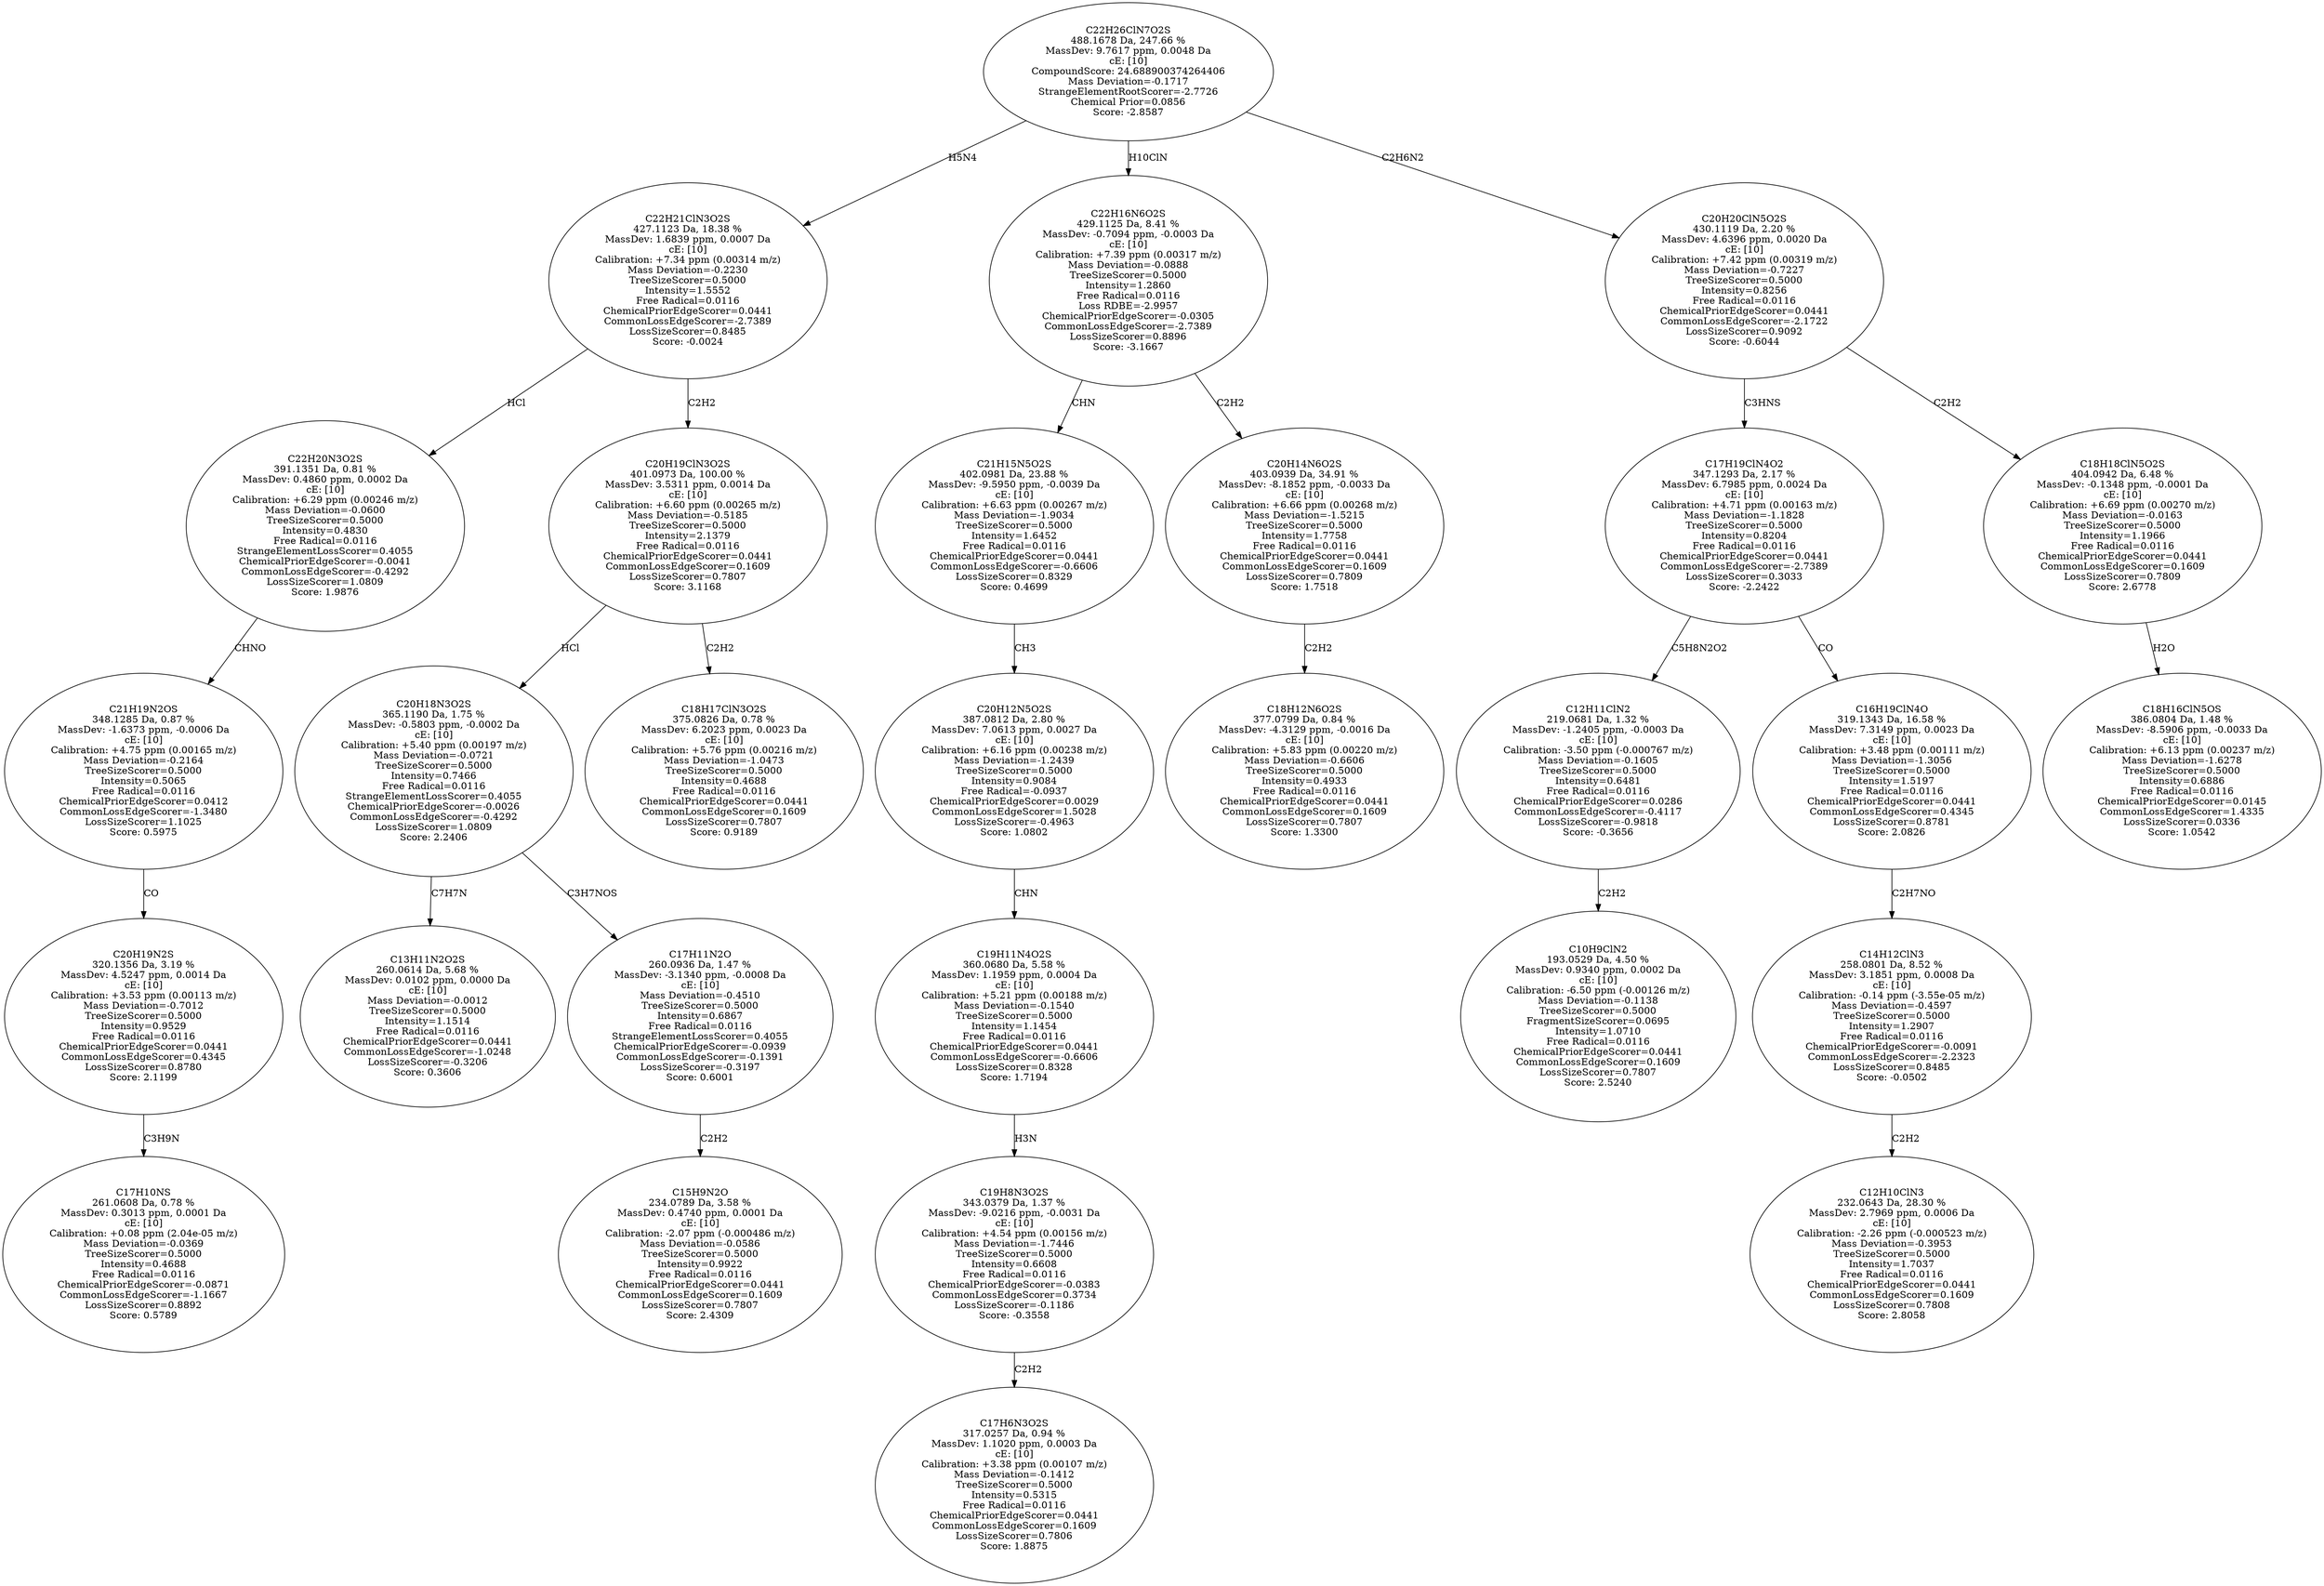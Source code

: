 strict digraph {
v1 [label="C17H10NS\n261.0608 Da, 0.78 %\nMassDev: 0.3013 ppm, 0.0001 Da\ncE: [10]\nCalibration: +0.08 ppm (2.04e-05 m/z)\nMass Deviation=-0.0369\nTreeSizeScorer=0.5000\nIntensity=0.4688\nFree Radical=0.0116\nChemicalPriorEdgeScorer=-0.0871\nCommonLossEdgeScorer=-1.1667\nLossSizeScorer=0.8892\nScore: 0.5789"];
v2 [label="C20H19N2S\n320.1356 Da, 3.19 %\nMassDev: 4.5247 ppm, 0.0014 Da\ncE: [10]\nCalibration: +3.53 ppm (0.00113 m/z)\nMass Deviation=-0.7012\nTreeSizeScorer=0.5000\nIntensity=0.9529\nFree Radical=0.0116\nChemicalPriorEdgeScorer=0.0441\nCommonLossEdgeScorer=0.4345\nLossSizeScorer=0.8780\nScore: 2.1199"];
v3 [label="C21H19N2OS\n348.1285 Da, 0.87 %\nMassDev: -1.6373 ppm, -0.0006 Da\ncE: [10]\nCalibration: +4.75 ppm (0.00165 m/z)\nMass Deviation=-0.2164\nTreeSizeScorer=0.5000\nIntensity=0.5065\nFree Radical=0.0116\nChemicalPriorEdgeScorer=0.0412\nCommonLossEdgeScorer=-1.3480\nLossSizeScorer=1.1025\nScore: 0.5975"];
v4 [label="C22H20N3O2S\n391.1351 Da, 0.81 %\nMassDev: 0.4860 ppm, 0.0002 Da\ncE: [10]\nCalibration: +6.29 ppm (0.00246 m/z)\nMass Deviation=-0.0600\nTreeSizeScorer=0.5000\nIntensity=0.4830\nFree Radical=0.0116\nStrangeElementLossScorer=0.4055\nChemicalPriorEdgeScorer=-0.0041\nCommonLossEdgeScorer=-0.4292\nLossSizeScorer=1.0809\nScore: 1.9876"];
v5 [label="C13H11N2O2S\n260.0614 Da, 5.68 %\nMassDev: 0.0102 ppm, 0.0000 Da\ncE: [10]\nMass Deviation=-0.0012\nTreeSizeScorer=0.5000\nIntensity=1.1514\nFree Radical=0.0116\nChemicalPriorEdgeScorer=0.0441\nCommonLossEdgeScorer=-1.0248\nLossSizeScorer=-0.3206\nScore: 0.3606"];
v6 [label="C15H9N2O\n234.0789 Da, 3.58 %\nMassDev: 0.4740 ppm, 0.0001 Da\ncE: [10]\nCalibration: -2.07 ppm (-0.000486 m/z)\nMass Deviation=-0.0586\nTreeSizeScorer=0.5000\nIntensity=0.9922\nFree Radical=0.0116\nChemicalPriorEdgeScorer=0.0441\nCommonLossEdgeScorer=0.1609\nLossSizeScorer=0.7807\nScore: 2.4309"];
v7 [label="C17H11N2O\n260.0936 Da, 1.47 %\nMassDev: -3.1340 ppm, -0.0008 Da\ncE: [10]\nMass Deviation=-0.4510\nTreeSizeScorer=0.5000\nIntensity=0.6867\nFree Radical=0.0116\nStrangeElementLossScorer=0.4055\nChemicalPriorEdgeScorer=-0.0939\nCommonLossEdgeScorer=-0.1391\nLossSizeScorer=-0.3197\nScore: 0.6001"];
v8 [label="C20H18N3O2S\n365.1190 Da, 1.75 %\nMassDev: -0.5803 ppm, -0.0002 Da\ncE: [10]\nCalibration: +5.40 ppm (0.00197 m/z)\nMass Deviation=-0.0721\nTreeSizeScorer=0.5000\nIntensity=0.7466\nFree Radical=0.0116\nStrangeElementLossScorer=0.4055\nChemicalPriorEdgeScorer=-0.0026\nCommonLossEdgeScorer=-0.4292\nLossSizeScorer=1.0809\nScore: 2.2406"];
v9 [label="C18H17ClN3O2S\n375.0826 Da, 0.78 %\nMassDev: 6.2023 ppm, 0.0023 Da\ncE: [10]\nCalibration: +5.76 ppm (0.00216 m/z)\nMass Deviation=-1.0473\nTreeSizeScorer=0.5000\nIntensity=0.4688\nFree Radical=0.0116\nChemicalPriorEdgeScorer=0.0441\nCommonLossEdgeScorer=0.1609\nLossSizeScorer=0.7807\nScore: 0.9189"];
v10 [label="C20H19ClN3O2S\n401.0973 Da, 100.00 %\nMassDev: 3.5311 ppm, 0.0014 Da\ncE: [10]\nCalibration: +6.60 ppm (0.00265 m/z)\nMass Deviation=-0.5185\nTreeSizeScorer=0.5000\nIntensity=2.1379\nFree Radical=0.0116\nChemicalPriorEdgeScorer=0.0441\nCommonLossEdgeScorer=0.1609\nLossSizeScorer=0.7807\nScore: 3.1168"];
v11 [label="C22H21ClN3O2S\n427.1123 Da, 18.38 %\nMassDev: 1.6839 ppm, 0.0007 Da\ncE: [10]\nCalibration: +7.34 ppm (0.00314 m/z)\nMass Deviation=-0.2230\nTreeSizeScorer=0.5000\nIntensity=1.5552\nFree Radical=0.0116\nChemicalPriorEdgeScorer=0.0441\nCommonLossEdgeScorer=-2.7389\nLossSizeScorer=0.8485\nScore: -0.0024"];
v12 [label="C17H6N3O2S\n317.0257 Da, 0.94 %\nMassDev: 1.1020 ppm, 0.0003 Da\ncE: [10]\nCalibration: +3.38 ppm (0.00107 m/z)\nMass Deviation=-0.1412\nTreeSizeScorer=0.5000\nIntensity=0.5315\nFree Radical=0.0116\nChemicalPriorEdgeScorer=0.0441\nCommonLossEdgeScorer=0.1609\nLossSizeScorer=0.7806\nScore: 1.8875"];
v13 [label="C19H8N3O2S\n343.0379 Da, 1.37 %\nMassDev: -9.0216 ppm, -0.0031 Da\ncE: [10]\nCalibration: +4.54 ppm (0.00156 m/z)\nMass Deviation=-1.7446\nTreeSizeScorer=0.5000\nIntensity=0.6608\nFree Radical=0.0116\nChemicalPriorEdgeScorer=-0.0383\nCommonLossEdgeScorer=0.3734\nLossSizeScorer=-0.1186\nScore: -0.3558"];
v14 [label="C19H11N4O2S\n360.0680 Da, 5.58 %\nMassDev: 1.1959 ppm, 0.0004 Da\ncE: [10]\nCalibration: +5.21 ppm (0.00188 m/z)\nMass Deviation=-0.1540\nTreeSizeScorer=0.5000\nIntensity=1.1454\nFree Radical=0.0116\nChemicalPriorEdgeScorer=0.0441\nCommonLossEdgeScorer=-0.6606\nLossSizeScorer=0.8328\nScore: 1.7194"];
v15 [label="C20H12N5O2S\n387.0812 Da, 2.80 %\nMassDev: 7.0613 ppm, 0.0027 Da\ncE: [10]\nCalibration: +6.16 ppm (0.00238 m/z)\nMass Deviation=-1.2439\nTreeSizeScorer=0.5000\nIntensity=0.9084\nFree Radical=-0.0937\nChemicalPriorEdgeScorer=0.0029\nCommonLossEdgeScorer=1.5028\nLossSizeScorer=-0.4963\nScore: 1.0802"];
v16 [label="C21H15N5O2S\n402.0981 Da, 23.88 %\nMassDev: -9.5950 ppm, -0.0039 Da\ncE: [10]\nCalibration: +6.63 ppm (0.00267 m/z)\nMass Deviation=-1.9034\nTreeSizeScorer=0.5000\nIntensity=1.6452\nFree Radical=0.0116\nChemicalPriorEdgeScorer=0.0441\nCommonLossEdgeScorer=-0.6606\nLossSizeScorer=0.8329\nScore: 0.4699"];
v17 [label="C18H12N6O2S\n377.0799 Da, 0.84 %\nMassDev: -4.3129 ppm, -0.0016 Da\ncE: [10]\nCalibration: +5.83 ppm (0.00220 m/z)\nMass Deviation=-0.6606\nTreeSizeScorer=0.5000\nIntensity=0.4933\nFree Radical=0.0116\nChemicalPriorEdgeScorer=0.0441\nCommonLossEdgeScorer=0.1609\nLossSizeScorer=0.7807\nScore: 1.3300"];
v18 [label="C20H14N6O2S\n403.0939 Da, 34.91 %\nMassDev: -8.1852 ppm, -0.0033 Da\ncE: [10]\nCalibration: +6.66 ppm (0.00268 m/z)\nMass Deviation=-1.5215\nTreeSizeScorer=0.5000\nIntensity=1.7758\nFree Radical=0.0116\nChemicalPriorEdgeScorer=0.0441\nCommonLossEdgeScorer=0.1609\nLossSizeScorer=0.7809\nScore: 1.7518"];
v19 [label="C22H16N6O2S\n429.1125 Da, 8.41 %\nMassDev: -0.7094 ppm, -0.0003 Da\ncE: [10]\nCalibration: +7.39 ppm (0.00317 m/z)\nMass Deviation=-0.0888\nTreeSizeScorer=0.5000\nIntensity=1.2860\nFree Radical=0.0116\nLoss RDBE=-2.9957\nChemicalPriorEdgeScorer=-0.0305\nCommonLossEdgeScorer=-2.7389\nLossSizeScorer=0.8896\nScore: -3.1667"];
v20 [label="C10H9ClN2\n193.0529 Da, 4.50 %\nMassDev: 0.9340 ppm, 0.0002 Da\ncE: [10]\nCalibration: -6.50 ppm (-0.00126 m/z)\nMass Deviation=-0.1138\nTreeSizeScorer=0.5000\nFragmentSizeScorer=0.0695\nIntensity=1.0710\nFree Radical=0.0116\nChemicalPriorEdgeScorer=0.0441\nCommonLossEdgeScorer=0.1609\nLossSizeScorer=0.7807\nScore: 2.5240"];
v21 [label="C12H11ClN2\n219.0681 Da, 1.32 %\nMassDev: -1.2405 ppm, -0.0003 Da\ncE: [10]\nCalibration: -3.50 ppm (-0.000767 m/z)\nMass Deviation=-0.1605\nTreeSizeScorer=0.5000\nIntensity=0.6481\nFree Radical=0.0116\nChemicalPriorEdgeScorer=0.0286\nCommonLossEdgeScorer=-0.4117\nLossSizeScorer=-0.9818\nScore: -0.3656"];
v22 [label="C12H10ClN3\n232.0643 Da, 28.30 %\nMassDev: 2.7969 ppm, 0.0006 Da\ncE: [10]\nCalibration: -2.26 ppm (-0.000523 m/z)\nMass Deviation=-0.3953\nTreeSizeScorer=0.5000\nIntensity=1.7037\nFree Radical=0.0116\nChemicalPriorEdgeScorer=0.0441\nCommonLossEdgeScorer=0.1609\nLossSizeScorer=0.7808\nScore: 2.8058"];
v23 [label="C14H12ClN3\n258.0801 Da, 8.52 %\nMassDev: 3.1851 ppm, 0.0008 Da\ncE: [10]\nCalibration: -0.14 ppm (-3.55e-05 m/z)\nMass Deviation=-0.4597\nTreeSizeScorer=0.5000\nIntensity=1.2907\nFree Radical=0.0116\nChemicalPriorEdgeScorer=-0.0091\nCommonLossEdgeScorer=-2.2323\nLossSizeScorer=0.8485\nScore: -0.0502"];
v24 [label="C16H19ClN4O\n319.1343 Da, 16.58 %\nMassDev: 7.3149 ppm, 0.0023 Da\ncE: [10]\nCalibration: +3.48 ppm (0.00111 m/z)\nMass Deviation=-1.3056\nTreeSizeScorer=0.5000\nIntensity=1.5197\nFree Radical=0.0116\nChemicalPriorEdgeScorer=0.0441\nCommonLossEdgeScorer=0.4345\nLossSizeScorer=0.8781\nScore: 2.0826"];
v25 [label="C17H19ClN4O2\n347.1293 Da, 2.17 %\nMassDev: 6.7985 ppm, 0.0024 Da\ncE: [10]\nCalibration: +4.71 ppm (0.00163 m/z)\nMass Deviation=-1.1828\nTreeSizeScorer=0.5000\nIntensity=0.8204\nFree Radical=0.0116\nChemicalPriorEdgeScorer=0.0441\nCommonLossEdgeScorer=-2.7389\nLossSizeScorer=0.3033\nScore: -2.2422"];
v26 [label="C18H16ClN5OS\n386.0804 Da, 1.48 %\nMassDev: -8.5906 ppm, -0.0033 Da\ncE: [10]\nCalibration: +6.13 ppm (0.00237 m/z)\nMass Deviation=-1.6278\nTreeSizeScorer=0.5000\nIntensity=0.6886\nFree Radical=0.0116\nChemicalPriorEdgeScorer=0.0145\nCommonLossEdgeScorer=1.4335\nLossSizeScorer=0.0336\nScore: 1.0542"];
v27 [label="C18H18ClN5O2S\n404.0942 Da, 6.48 %\nMassDev: -0.1348 ppm, -0.0001 Da\ncE: [10]\nCalibration: +6.69 ppm (0.00270 m/z)\nMass Deviation=-0.0163\nTreeSizeScorer=0.5000\nIntensity=1.1966\nFree Radical=0.0116\nChemicalPriorEdgeScorer=0.0441\nCommonLossEdgeScorer=0.1609\nLossSizeScorer=0.7809\nScore: 2.6778"];
v28 [label="C20H20ClN5O2S\n430.1119 Da, 2.20 %\nMassDev: 4.6396 ppm, 0.0020 Da\ncE: [10]\nCalibration: +7.42 ppm (0.00319 m/z)\nMass Deviation=-0.7227\nTreeSizeScorer=0.5000\nIntensity=0.8256\nFree Radical=0.0116\nChemicalPriorEdgeScorer=0.0441\nCommonLossEdgeScorer=-2.1722\nLossSizeScorer=0.9092\nScore: -0.6044"];
v29 [label="C22H26ClN7O2S\n488.1678 Da, 247.66 %\nMassDev: 9.7617 ppm, 0.0048 Da\ncE: [10]\nCompoundScore: 24.688900374264406\nMass Deviation=-0.1717\nStrangeElementRootScorer=-2.7726\nChemical Prior=0.0856\nScore: -2.8587"];
v2 -> v1 [label="C3H9N"];
v3 -> v2 [label="CO"];
v4 -> v3 [label="CHNO"];
v11 -> v4 [label="HCl"];
v8 -> v5 [label="C7H7N"];
v7 -> v6 [label="C2H2"];
v8 -> v7 [label="C3H7NOS"];
v10 -> v8 [label="HCl"];
v10 -> v9 [label="C2H2"];
v11 -> v10 [label="C2H2"];
v29 -> v11 [label="H5N4"];
v13 -> v12 [label="C2H2"];
v14 -> v13 [label="H3N"];
v15 -> v14 [label="CHN"];
v16 -> v15 [label="CH3"];
v19 -> v16 [label="CHN"];
v18 -> v17 [label="C2H2"];
v19 -> v18 [label="C2H2"];
v29 -> v19 [label="H10ClN"];
v21 -> v20 [label="C2H2"];
v25 -> v21 [label="C5H8N2O2"];
v23 -> v22 [label="C2H2"];
v24 -> v23 [label="C2H7NO"];
v25 -> v24 [label="CO"];
v28 -> v25 [label="C3HNS"];
v27 -> v26 [label="H2O"];
v28 -> v27 [label="C2H2"];
v29 -> v28 [label="C2H6N2"];
}
